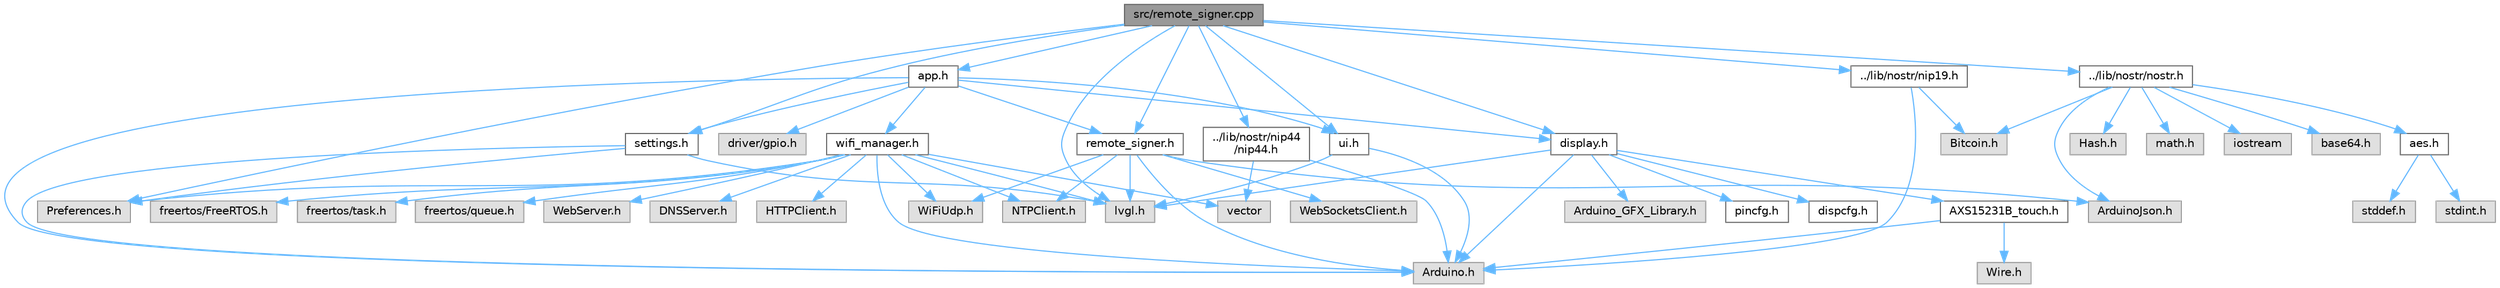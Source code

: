 digraph "src/remote_signer.cpp"
{
 // LATEX_PDF_SIZE
  bgcolor="transparent";
  edge [fontname=Helvetica,fontsize=10,labelfontname=Helvetica,labelfontsize=10];
  node [fontname=Helvetica,fontsize=10,shape=box,height=0.2,width=0.4];
  Node1 [label="src/remote_signer.cpp",height=0.2,width=0.4,color="gray40", fillcolor="grey60", style="filled", fontcolor="black",tooltip=" "];
  Node1 -> Node2 [color="steelblue1",style="solid"];
  Node2 [label="remote_signer.h",height=0.2,width=0.4,color="grey40", fillcolor="white", style="filled",URL="$remote__signer_8h.html",tooltip=" "];
  Node2 -> Node3 [color="steelblue1",style="solid"];
  Node3 [label="Arduino.h",height=0.2,width=0.4,color="grey60", fillcolor="#E0E0E0", style="filled",tooltip=" "];
  Node2 -> Node4 [color="steelblue1",style="solid"];
  Node4 [label="WebSocketsClient.h",height=0.2,width=0.4,color="grey60", fillcolor="#E0E0E0", style="filled",tooltip=" "];
  Node2 -> Node5 [color="steelblue1",style="solid"];
  Node5 [label="ArduinoJson.h",height=0.2,width=0.4,color="grey60", fillcolor="#E0E0E0", style="filled",tooltip=" "];
  Node2 -> Node6 [color="steelblue1",style="solid"];
  Node6 [label="WiFiUdp.h",height=0.2,width=0.4,color="grey60", fillcolor="#E0E0E0", style="filled",tooltip=" "];
  Node2 -> Node7 [color="steelblue1",style="solid"];
  Node7 [label="NTPClient.h",height=0.2,width=0.4,color="grey60", fillcolor="#E0E0E0", style="filled",tooltip=" "];
  Node2 -> Node8 [color="steelblue1",style="solid"];
  Node8 [label="lvgl.h",height=0.2,width=0.4,color="grey60", fillcolor="#E0E0E0", style="filled",tooltip=" "];
  Node1 -> Node9 [color="steelblue1",style="solid"];
  Node9 [label="settings.h",height=0.2,width=0.4,color="grey40", fillcolor="white", style="filled",URL="$settings_8h.html",tooltip=" "];
  Node9 -> Node3 [color="steelblue1",style="solid"];
  Node9 -> Node10 [color="steelblue1",style="solid"];
  Node10 [label="Preferences.h",height=0.2,width=0.4,color="grey60", fillcolor="#E0E0E0", style="filled",tooltip=" "];
  Node9 -> Node8 [color="steelblue1",style="solid"];
  Node1 -> Node11 [color="steelblue1",style="solid"];
  Node11 [label="ui.h",height=0.2,width=0.4,color="grey40", fillcolor="white", style="filled",URL="$ui_8h.html",tooltip=" "];
  Node11 -> Node3 [color="steelblue1",style="solid"];
  Node11 -> Node8 [color="steelblue1",style="solid"];
  Node1 -> Node12 [color="steelblue1",style="solid"];
  Node12 [label="app.h",height=0.2,width=0.4,color="grey40", fillcolor="white", style="filled",URL="$app_8h.html",tooltip=" "];
  Node12 -> Node3 [color="steelblue1",style="solid"];
  Node12 -> Node13 [color="steelblue1",style="solid"];
  Node13 [label="driver/gpio.h",height=0.2,width=0.4,color="grey60", fillcolor="#E0E0E0", style="filled",tooltip=" "];
  Node12 -> Node9 [color="steelblue1",style="solid"];
  Node12 -> Node14 [color="steelblue1",style="solid"];
  Node14 [label="display.h",height=0.2,width=0.4,color="grey40", fillcolor="white", style="filled",URL="$display_8h.html",tooltip=" "];
  Node14 -> Node3 [color="steelblue1",style="solid"];
  Node14 -> Node15 [color="steelblue1",style="solid"];
  Node15 [label="Arduino_GFX_Library.h",height=0.2,width=0.4,color="grey60", fillcolor="#E0E0E0", style="filled",tooltip=" "];
  Node14 -> Node8 [color="steelblue1",style="solid"];
  Node14 -> Node16 [color="steelblue1",style="solid"];
  Node16 [label="pincfg.h",height=0.2,width=0.4,color="grey40", fillcolor="white", style="filled",URL="$pincfg_8h.html",tooltip=" "];
  Node14 -> Node17 [color="steelblue1",style="solid"];
  Node17 [label="dispcfg.h",height=0.2,width=0.4,color="grey40", fillcolor="white", style="filled",URL="$dispcfg_8h.html",tooltip=" "];
  Node14 -> Node18 [color="steelblue1",style="solid"];
  Node18 [label="AXS15231B_touch.h",height=0.2,width=0.4,color="grey40", fillcolor="white", style="filled",URL="$_a_x_s15231_b__touch_8h.html",tooltip=" "];
  Node18 -> Node3 [color="steelblue1",style="solid"];
  Node18 -> Node19 [color="steelblue1",style="solid"];
  Node19 [label="Wire.h",height=0.2,width=0.4,color="grey60", fillcolor="#E0E0E0", style="filled",tooltip=" "];
  Node12 -> Node20 [color="steelblue1",style="solid"];
  Node20 [label="wifi_manager.h",height=0.2,width=0.4,color="grey40", fillcolor="white", style="filled",URL="$wifi__manager_8h.html",tooltip=" "];
  Node20 -> Node3 [color="steelblue1",style="solid"];
  Node20 -> Node6 [color="steelblue1",style="solid"];
  Node20 -> Node21 [color="steelblue1",style="solid"];
  Node21 [label="WebServer.h",height=0.2,width=0.4,color="grey60", fillcolor="#E0E0E0", style="filled",tooltip=" "];
  Node20 -> Node22 [color="steelblue1",style="solid"];
  Node22 [label="DNSServer.h",height=0.2,width=0.4,color="grey60", fillcolor="#E0E0E0", style="filled",tooltip=" "];
  Node20 -> Node23 [color="steelblue1",style="solid"];
  Node23 [label="HTTPClient.h",height=0.2,width=0.4,color="grey60", fillcolor="#E0E0E0", style="filled",tooltip=" "];
  Node20 -> Node10 [color="steelblue1",style="solid"];
  Node20 -> Node7 [color="steelblue1",style="solid"];
  Node20 -> Node24 [color="steelblue1",style="solid"];
  Node24 [label="vector",height=0.2,width=0.4,color="grey60", fillcolor="#E0E0E0", style="filled",tooltip=" "];
  Node20 -> Node8 [color="steelblue1",style="solid"];
  Node20 -> Node25 [color="steelblue1",style="solid"];
  Node25 [label="freertos/FreeRTOS.h",height=0.2,width=0.4,color="grey60", fillcolor="#E0E0E0", style="filled",tooltip=" "];
  Node20 -> Node26 [color="steelblue1",style="solid"];
  Node26 [label="freertos/task.h",height=0.2,width=0.4,color="grey60", fillcolor="#E0E0E0", style="filled",tooltip=" "];
  Node20 -> Node27 [color="steelblue1",style="solid"];
  Node27 [label="freertos/queue.h",height=0.2,width=0.4,color="grey60", fillcolor="#E0E0E0", style="filled",tooltip=" "];
  Node12 -> Node11 [color="steelblue1",style="solid"];
  Node12 -> Node2 [color="steelblue1",style="solid"];
  Node1 -> Node14 [color="steelblue1",style="solid"];
  Node1 -> Node10 [color="steelblue1",style="solid"];
  Node1 -> Node8 [color="steelblue1",style="solid"];
  Node1 -> Node28 [color="steelblue1",style="solid"];
  Node28 [label="../lib/nostr/nostr.h",height=0.2,width=0.4,color="grey40", fillcolor="white", style="filled",URL="$nostr_8h.html",tooltip=" "];
  Node28 -> Node29 [color="steelblue1",style="solid"];
  Node29 [label="Bitcoin.h",height=0.2,width=0.4,color="grey60", fillcolor="#E0E0E0", style="filled",tooltip=" "];
  Node28 -> Node30 [color="steelblue1",style="solid"];
  Node30 [label="Hash.h",height=0.2,width=0.4,color="grey60", fillcolor="#E0E0E0", style="filled",tooltip=" "];
  Node28 -> Node31 [color="steelblue1",style="solid"];
  Node31 [label="math.h",height=0.2,width=0.4,color="grey60", fillcolor="#E0E0E0", style="filled",tooltip=" "];
  Node28 -> Node32 [color="steelblue1",style="solid"];
  Node32 [label="iostream",height=0.2,width=0.4,color="grey60", fillcolor="#E0E0E0", style="filled",tooltip=" "];
  Node28 -> Node33 [color="steelblue1",style="solid"];
  Node33 [label="base64.h",height=0.2,width=0.4,color="grey60", fillcolor="#E0E0E0", style="filled",tooltip=" "];
  Node28 -> Node34 [color="steelblue1",style="solid"];
  Node34 [label="aes.h",height=0.2,width=0.4,color="grey40", fillcolor="white", style="filled",URL="$aes_8h.html",tooltip=" "];
  Node34 -> Node35 [color="steelblue1",style="solid"];
  Node35 [label="stdint.h",height=0.2,width=0.4,color="grey60", fillcolor="#E0E0E0", style="filled",tooltip=" "];
  Node34 -> Node36 [color="steelblue1",style="solid"];
  Node36 [label="stddef.h",height=0.2,width=0.4,color="grey60", fillcolor="#E0E0E0", style="filled",tooltip=" "];
  Node28 -> Node5 [color="steelblue1",style="solid"];
  Node1 -> Node37 [color="steelblue1",style="solid"];
  Node37 [label="../lib/nostr/nip44\l/nip44.h",height=0.2,width=0.4,color="grey40", fillcolor="white", style="filled",URL="$nip44_8h.html",tooltip=" "];
  Node37 -> Node3 [color="steelblue1",style="solid"];
  Node37 -> Node24 [color="steelblue1",style="solid"];
  Node1 -> Node38 [color="steelblue1",style="solid"];
  Node38 [label="../lib/nostr/nip19.h",height=0.2,width=0.4,color="grey40", fillcolor="white", style="filled",URL="$nip19_8h.html",tooltip=" "];
  Node38 -> Node3 [color="steelblue1",style="solid"];
  Node38 -> Node29 [color="steelblue1",style="solid"];
}
